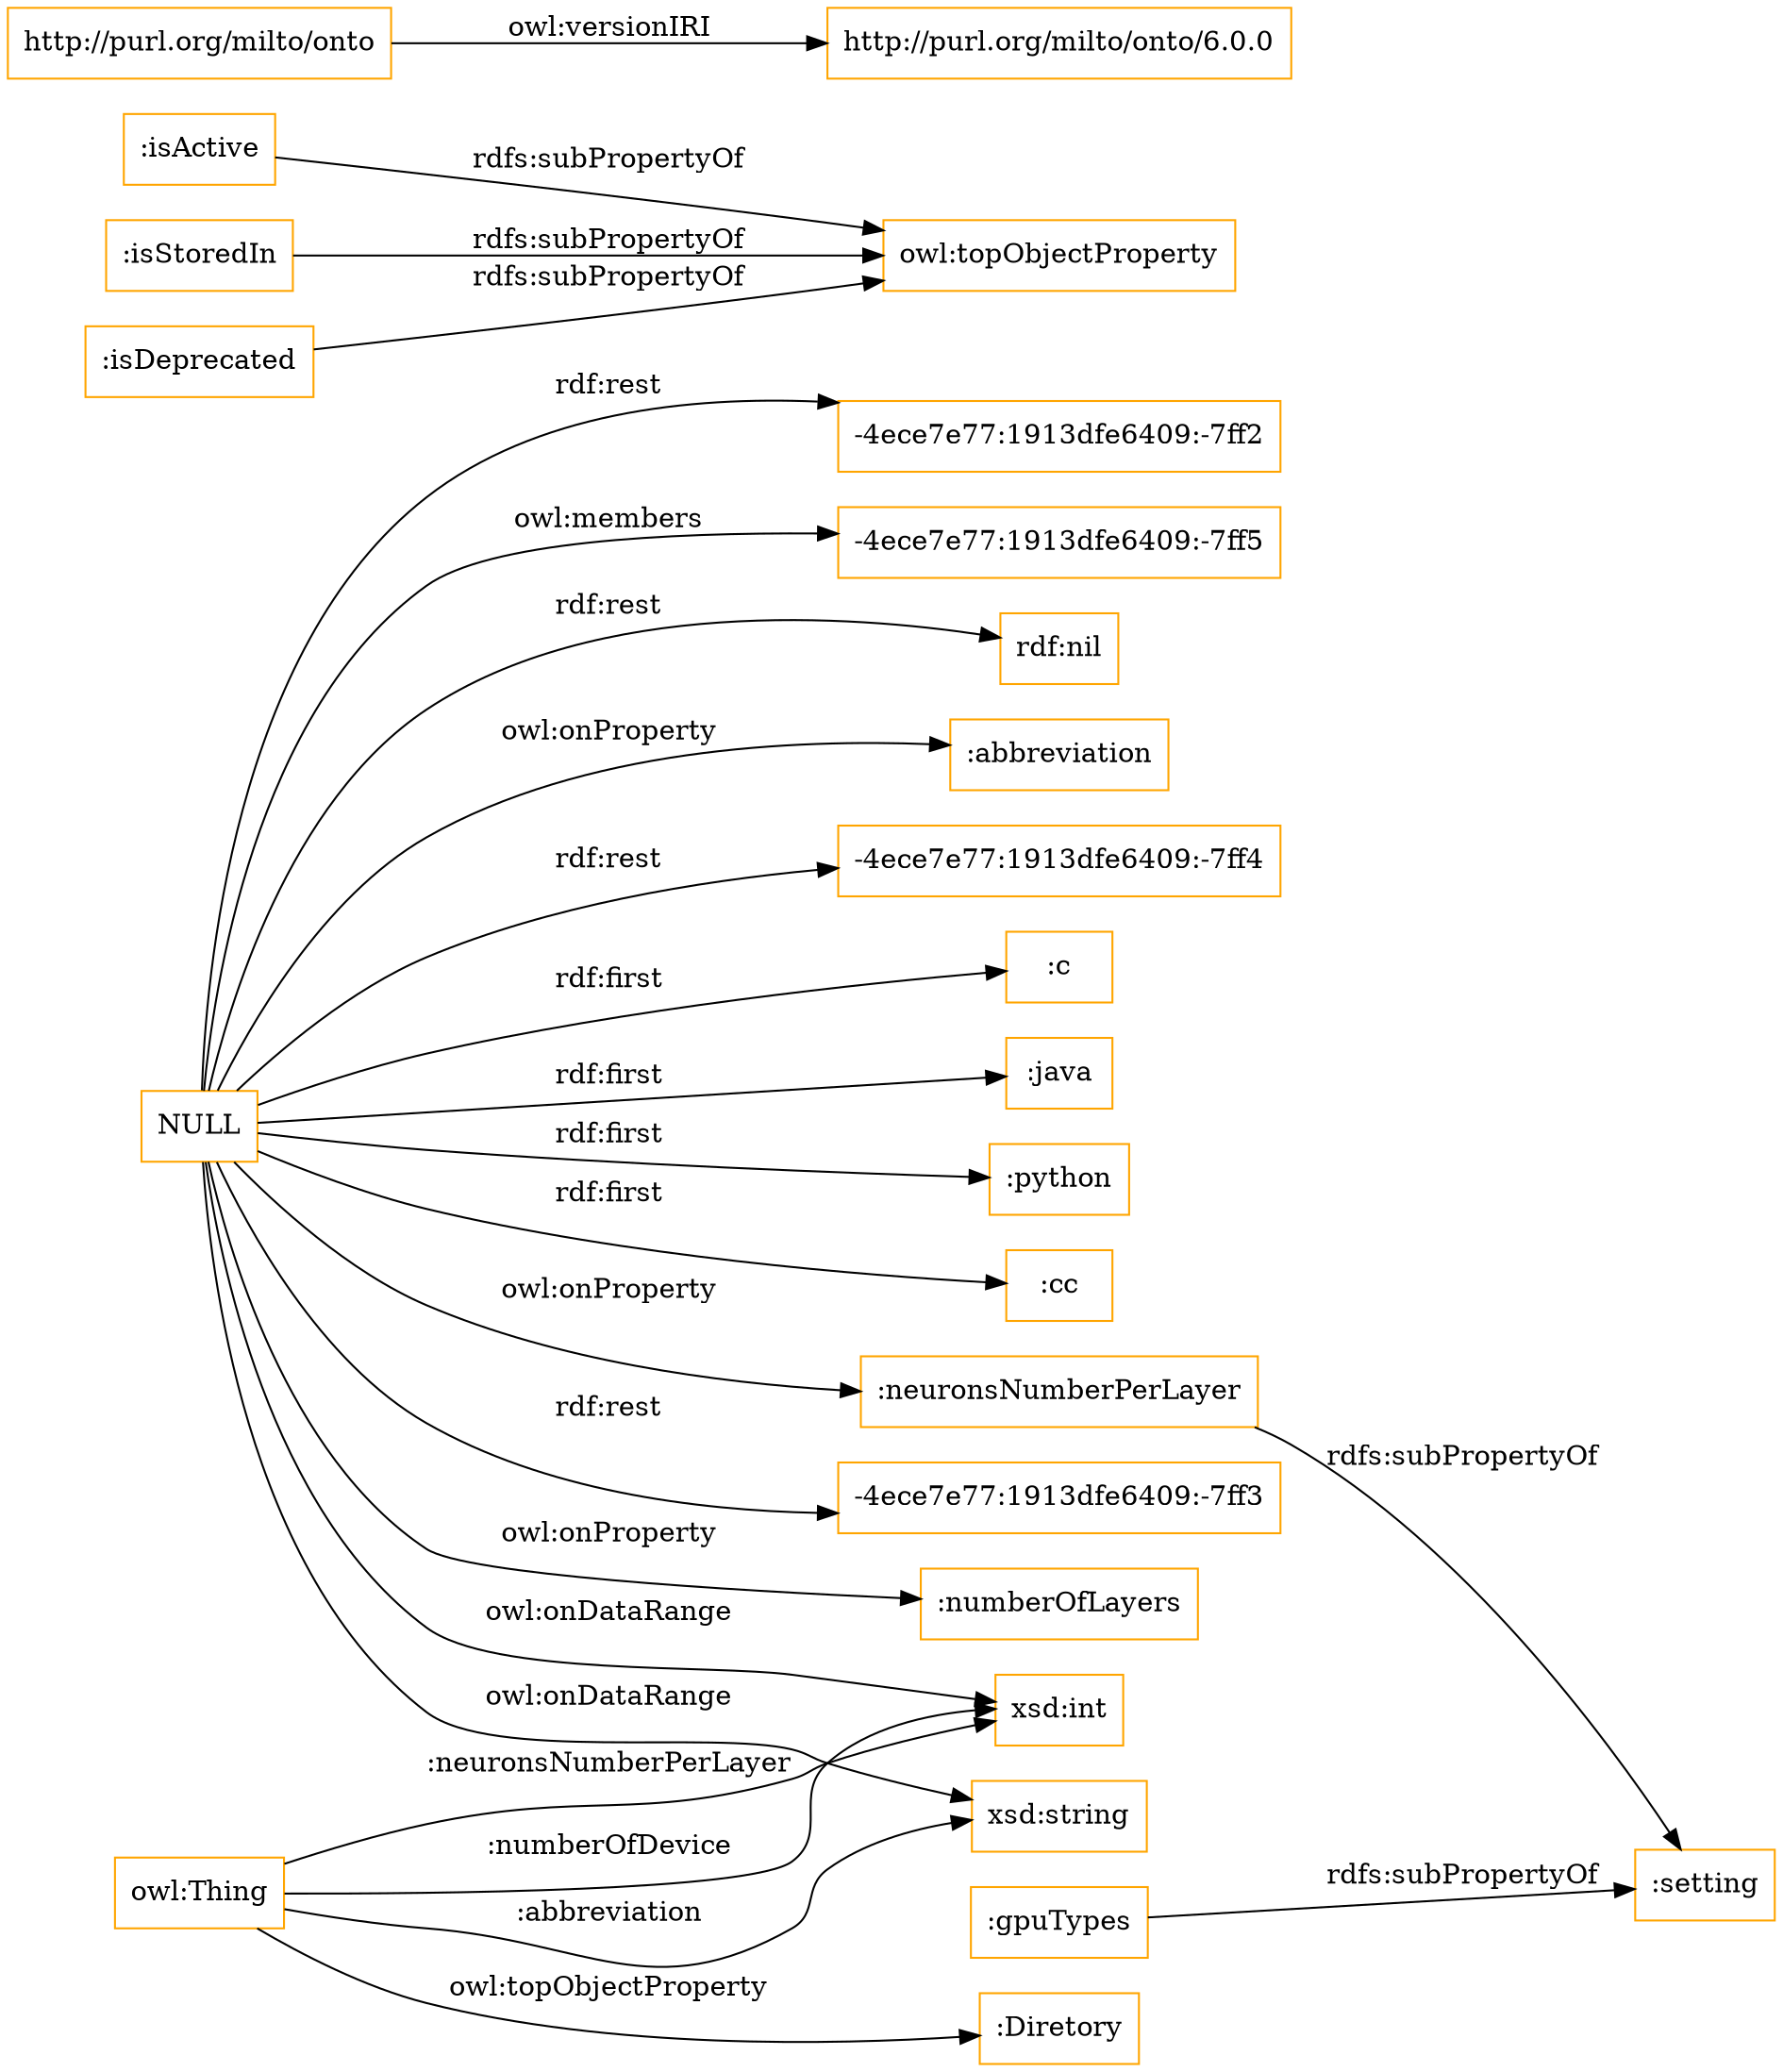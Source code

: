 digraph ar2dtool_diagram { 
rankdir=LR;
size="1501"
node [shape = rectangle, color="orange"]; ":c" ":Diretory" ":java" ":python" ":cc" ; /*classes style*/
	":isActive" -> "owl:topObjectProperty" [ label = "rdfs:subPropertyOf" ];
	":gpuTypes" -> ":setting" [ label = "rdfs:subPropertyOf" ];
	":neuronsNumberPerLayer" -> ":setting" [ label = "rdfs:subPropertyOf" ];
	":isStoredIn" -> "owl:topObjectProperty" [ label = "rdfs:subPropertyOf" ];
	"http://purl.org/milto/onto" -> "http://purl.org/milto/onto/6.0.0" [ label = "owl:versionIRI" ];
	"NULL" -> ":java" [ label = "rdf:first" ];
	"NULL" -> "-4ece7e77:1913dfe6409:-7ff3" [ label = "rdf:rest" ];
	"NULL" -> ":numberOfLayers" [ label = "owl:onProperty" ];
	"NULL" -> "-4ece7e77:1913dfe6409:-7ff2" [ label = "rdf:rest" ];
	"NULL" -> ":neuronsNumberPerLayer" [ label = "owl:onProperty" ];
	"NULL" -> ":python" [ label = "rdf:first" ];
	"NULL" -> "-4ece7e77:1913dfe6409:-7ff5" [ label = "owl:members" ];
	"NULL" -> "rdf:nil" [ label = "rdf:rest" ];
	"NULL" -> "xsd:string" [ label = "owl:onDataRange" ];
	"NULL" -> ":abbreviation" [ label = "owl:onProperty" ];
	"NULL" -> "xsd:int" [ label = "owl:onDataRange" ];
	"NULL" -> ":c" [ label = "rdf:first" ];
	"NULL" -> "-4ece7e77:1913dfe6409:-7ff4" [ label = "rdf:rest" ];
	"NULL" -> ":cc" [ label = "rdf:first" ];
	":isDeprecated" -> "owl:topObjectProperty" [ label = "rdfs:subPropertyOf" ];
	"owl:Thing" -> "xsd:int" [ label = ":neuronsNumberPerLayer" ];
	"owl:Thing" -> "xsd:int" [ label = ":numberOfDevice" ];
	"owl:Thing" -> "xsd:string" [ label = ":abbreviation" ];
	"owl:Thing" -> ":Diretory" [ label = "owl:topObjectProperty" ];

}
